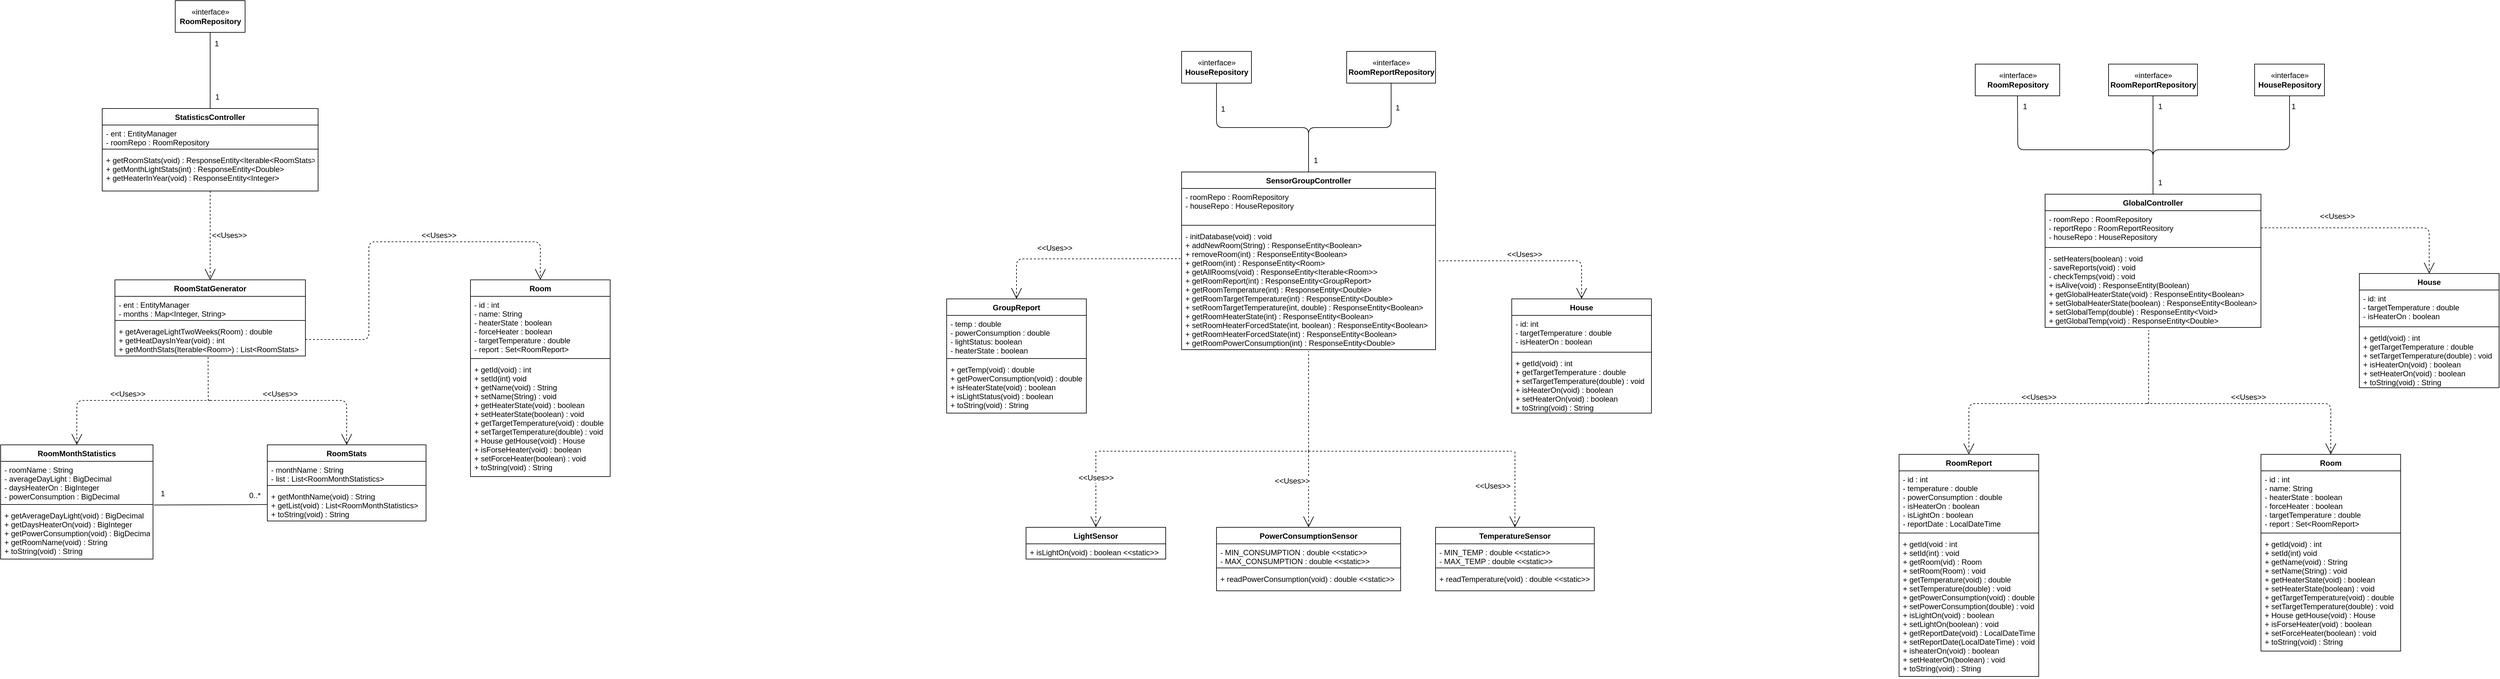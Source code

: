 <mxfile version="13.1.1" type="device"><diagram name="Page-1" id="c4acf3e9-155e-7222-9cf6-157b1a14988f"><mxGraphModel dx="-27" dy="2011" grid="1" gridSize="10" guides="1" tooltips="1" connect="1" arrows="1" fold="1" page="1" pageScale="1" pageWidth="850" pageHeight="1100" background="#ffffff" math="0" shadow="0"><root><mxCell id="0"/><mxCell id="1" parent="0"/><mxCell id="h_nSBoamKjx7VYBPEEnq-42" value="" style="endArrow=open;dashed=1;html=1;fontSize=12;entryX=0.5;entryY=0;entryDx=0;entryDy=0;endFill=0;endSize=15;" edge="1" parent="1" target="cRfadbXUDJQaB3uqFVlX-58"><mxGeometry width="50" height="50" relative="1" as="geometry"><mxPoint x="3870" y="610" as="sourcePoint"/><mxPoint x="3870" y="660" as="targetPoint"/></mxGeometry></mxCell><mxCell id="cRfadbXUDJQaB3uqFVlX-30" value="«interface»&lt;br&gt;&lt;b&gt;HouseRepository&lt;/b&gt;" style="html=1;" parent="1" vertex="1"><mxGeometry x="3670" y="-20" width="110" height="50" as="geometry"/></mxCell><mxCell id="cRfadbXUDJQaB3uqFVlX-31" value="«interface»&lt;br&gt;&lt;b&gt;RoomRepository&lt;/b&gt;" style="html=1;" parent="1" vertex="1"><mxGeometry x="2085" y="-100" width="110" height="50" as="geometry"/></mxCell><mxCell id="cRfadbXUDJQaB3uqFVlX-33" value="«interface»&lt;br&gt;&lt;b&gt;RoomReportRepository&lt;/b&gt;" style="html=1;" parent="1" vertex="1"><mxGeometry x="3930" y="-20" width="140" height="50" as="geometry"/></mxCell><mxCell id="cRfadbXUDJQaB3uqFVlX-14" value="StatisticsController" style="swimlane;fontStyle=1;align=center;verticalAlign=top;childLayout=stackLayout;horizontal=1;startSize=26;horizontalStack=0;resizeParent=1;resizeParentMax=0;resizeLast=0;collapsible=1;marginBottom=0;" parent="1" vertex="1"><mxGeometry x="1970" y="70" width="340" height="130" as="geometry"/></mxCell><mxCell id="cRfadbXUDJQaB3uqFVlX-15" value="- ent : EntityManager&#10;- roomRepo : RoomRepository" style="text;strokeColor=none;fillColor=none;align=left;verticalAlign=top;spacingLeft=4;spacingRight=4;overflow=hidden;rotatable=0;points=[[0,0.5],[1,0.5]];portConstraint=eastwest;" parent="cRfadbXUDJQaB3uqFVlX-14" vertex="1"><mxGeometry y="26" width="340" height="34" as="geometry"/></mxCell><mxCell id="cRfadbXUDJQaB3uqFVlX-16" value="" style="line;strokeWidth=1;fillColor=none;align=left;verticalAlign=middle;spacingTop=-1;spacingLeft=3;spacingRight=3;rotatable=0;labelPosition=right;points=[];portConstraint=eastwest;" parent="cRfadbXUDJQaB3uqFVlX-14" vertex="1"><mxGeometry y="60" width="340" height="8" as="geometry"/></mxCell><mxCell id="cRfadbXUDJQaB3uqFVlX-17" value="+ getRoomStats(void) : ResponseEntity&lt;Iterable&lt;RoomStats&gt;&gt;&#10;+ getMonthLightStats(int) : ResponseEntity&lt;Double&gt;&#10;+ getHeaterInYear(void) : ResponseEntity&lt;Integer&gt;" style="text;strokeColor=none;fillColor=none;align=left;verticalAlign=top;spacingLeft=4;spacingRight=4;overflow=hidden;rotatable=0;points=[[0,0.5],[1,0.5]];portConstraint=eastwest;" parent="cRfadbXUDJQaB3uqFVlX-14" vertex="1"><mxGeometry y="68" width="340" height="62" as="geometry"/></mxCell><mxCell id="h_nSBoamKjx7VYBPEEnq-18" value="" style="endArrow=none;html=1;entryX=0.5;entryY=1;entryDx=0;entryDy=0;exitX=0.5;exitY=0;exitDx=0;exitDy=0;" edge="1" parent="1" source="cRfadbXUDJQaB3uqFVlX-14" target="cRfadbXUDJQaB3uqFVlX-31"><mxGeometry width="50" height="50" relative="1" as="geometry"><mxPoint x="2210" y="300" as="sourcePoint"/><mxPoint x="2260" y="250" as="targetPoint"/></mxGeometry></mxCell><mxCell id="h_nSBoamKjx7VYBPEEnq-27" value="1" style="edgeLabel;html=1;align=center;verticalAlign=middle;resizable=0;points=[];fontSize=12;" vertex="1" connectable="0" parent="h_nSBoamKjx7VYBPEEnq-18"><mxGeometry x="0.722" y="1" relative="1" as="geometry"><mxPoint x="11" y="1.33" as="offset"/></mxGeometry></mxCell><mxCell id="cRfadbXUDJQaB3uqFVlX-78" value="RoomStatGenerator" style="swimlane;fontStyle=1;align=center;verticalAlign=top;childLayout=stackLayout;horizontal=1;startSize=26;horizontalStack=0;resizeParent=1;resizeParentMax=0;resizeLast=0;collapsible=1;marginBottom=0;" parent="1" vertex="1"><mxGeometry x="1990" y="340" width="300" height="120" as="geometry"/></mxCell><mxCell id="cRfadbXUDJQaB3uqFVlX-79" value="- ent : EntityManager&#10;- months : Map&lt;Integer, String&gt;" style="text;strokeColor=none;fillColor=none;align=left;verticalAlign=top;spacingLeft=4;spacingRight=4;overflow=hidden;rotatable=0;points=[[0,0.5],[1,0.5]];portConstraint=eastwest;" parent="cRfadbXUDJQaB3uqFVlX-78" vertex="1"><mxGeometry y="26" width="300" height="34" as="geometry"/></mxCell><mxCell id="cRfadbXUDJQaB3uqFVlX-80" value="" style="line;strokeWidth=1;fillColor=none;align=left;verticalAlign=middle;spacingTop=-1;spacingLeft=3;spacingRight=3;rotatable=0;labelPosition=right;points=[];portConstraint=eastwest;" parent="cRfadbXUDJQaB3uqFVlX-78" vertex="1"><mxGeometry y="60" width="300" height="8" as="geometry"/></mxCell><mxCell id="cRfadbXUDJQaB3uqFVlX-81" value="+ getAverageLightTwoWeeks(Room) : double&#10;+ getHeatDaysInYear(void) : int&#10;+ getMonthStats(Iterable&lt;Room&gt;) : List&lt;RoomStats&gt;" style="text;strokeColor=none;fillColor=none;align=left;verticalAlign=top;spacingLeft=4;spacingRight=4;overflow=hidden;rotatable=0;points=[[0,0.5],[1,0.5]];portConstraint=eastwest;" parent="cRfadbXUDJQaB3uqFVlX-78" vertex="1"><mxGeometry y="68" width="300" height="52" as="geometry"/></mxCell><mxCell id="h_nSBoamKjx7VYBPEEnq-19" value="" style="endArrow=open;dashed=1;html=1;startArrow=none;startFill=0;endFill=0;entryX=0.5;entryY=0;entryDx=0;entryDy=0;startSize=15;endSize=15;" edge="1" parent="1" source="cRfadbXUDJQaB3uqFVlX-17" target="cRfadbXUDJQaB3uqFVlX-78"><mxGeometry width="50" height="50" relative="1" as="geometry"><mxPoint x="1840" y="340" as="sourcePoint"/><mxPoint x="1840" y="500" as="targetPoint"/></mxGeometry></mxCell><mxCell id="cRfadbXUDJQaB3uqFVlX-70" value="RoomMonthStatistics" style="swimlane;fontStyle=1;align=center;verticalAlign=top;childLayout=stackLayout;horizontal=1;startSize=26;horizontalStack=0;resizeParent=1;resizeParentMax=0;resizeLast=0;collapsible=1;marginBottom=0;" parent="1" vertex="1"><mxGeometry x="1810" y="600" width="240" height="180" as="geometry"/></mxCell><mxCell id="cRfadbXUDJQaB3uqFVlX-71" value="- roomName : String&#10;- averageDayLight : BigDecimal&#10;- daysHeaterOn : BigInteger&#10;- powerConsumption : BigDecimal" style="text;strokeColor=none;fillColor=none;align=left;verticalAlign=top;spacingLeft=4;spacingRight=4;overflow=hidden;rotatable=0;points=[[0,0.5],[1,0.5]];portConstraint=eastwest;" parent="cRfadbXUDJQaB3uqFVlX-70" vertex="1"><mxGeometry y="26" width="240" height="64" as="geometry"/></mxCell><mxCell id="cRfadbXUDJQaB3uqFVlX-72" value="" style="line;strokeWidth=1;fillColor=none;align=left;verticalAlign=middle;spacingTop=-1;spacingLeft=3;spacingRight=3;rotatable=0;labelPosition=right;points=[];portConstraint=eastwest;" parent="cRfadbXUDJQaB3uqFVlX-70" vertex="1"><mxGeometry y="90" width="240" height="8" as="geometry"/></mxCell><mxCell id="cRfadbXUDJQaB3uqFVlX-73" value="+ getAverageDayLight(void) : BigDecimal&#10;+ getDaysHeaterOn(void) : BigInteger&#10;+ getPowerConsumption(void) : BigDecimal&#10;+ getRoomName(void) : String&#10;+ toString(void) : String" style="text;strokeColor=none;fillColor=none;align=left;verticalAlign=top;spacingLeft=4;spacingRight=4;overflow=hidden;rotatable=0;points=[[0,0.5],[1,0.5]];portConstraint=eastwest;" parent="cRfadbXUDJQaB3uqFVlX-70" vertex="1"><mxGeometry y="98" width="240" height="82" as="geometry"/></mxCell><mxCell id="h_nSBoamKjx7VYBPEEnq-20" value="" style="endArrow=open;dashed=1;html=1;startArrow=none;startFill=0;endFill=0;entryX=0.5;entryY=0;entryDx=0;entryDy=0;startSize=15;endSize=15;" edge="1" parent="1" target="cRfadbXUDJQaB3uqFVlX-70"><mxGeometry width="50" height="50" relative="1" as="geometry"><mxPoint x="2140" y="530" as="sourcePoint"/><mxPoint x="2139.5" y="590" as="targetPoint"/><Array as="points"><mxPoint x="1930" y="530"/></Array></mxGeometry></mxCell><mxCell id="h_nSBoamKjx7VYBPEEnq-21" value="" style="endArrow=open;dashed=1;html=1;startArrow=none;startFill=0;endFill=0;entryX=0.5;entryY=0;entryDx=0;entryDy=0;startSize=15;endSize=15;" edge="1" parent="1" target="cRfadbXUDJQaB3uqFVlX-74"><mxGeometry width="50" height="50" relative="1" as="geometry"><mxPoint x="2140" y="530" as="sourcePoint"/><mxPoint x="2090" y="636.98" as="targetPoint"/><Array as="points"><mxPoint x="2355" y="530"/></Array></mxGeometry></mxCell><mxCell id="cRfadbXUDJQaB3uqFVlX-74" value="RoomStats" style="swimlane;fontStyle=1;align=center;verticalAlign=top;childLayout=stackLayout;horizontal=1;startSize=26;horizontalStack=0;resizeParent=1;resizeParentMax=0;resizeLast=0;collapsible=1;marginBottom=0;" parent="1" vertex="1"><mxGeometry x="2230" y="600" width="250" height="120" as="geometry"/></mxCell><mxCell id="cRfadbXUDJQaB3uqFVlX-75" value="- monthName : String&#10;- list : List&lt;RoomMonthStatistics&gt;" style="text;strokeColor=none;fillColor=none;align=left;verticalAlign=top;spacingLeft=4;spacingRight=4;overflow=hidden;rotatable=0;points=[[0,0.5],[1,0.5]];portConstraint=eastwest;" parent="cRfadbXUDJQaB3uqFVlX-74" vertex="1"><mxGeometry y="26" width="250" height="34" as="geometry"/></mxCell><mxCell id="cRfadbXUDJQaB3uqFVlX-76" value="" style="line;strokeWidth=1;fillColor=none;align=left;verticalAlign=middle;spacingTop=-1;spacingLeft=3;spacingRight=3;rotatable=0;labelPosition=right;points=[];portConstraint=eastwest;" parent="cRfadbXUDJQaB3uqFVlX-74" vertex="1"><mxGeometry y="60" width="250" height="8" as="geometry"/></mxCell><mxCell id="cRfadbXUDJQaB3uqFVlX-77" value="+ getMonthName(void) : String&#10;+ getList(void) : List&lt;RoomMonthStatistics&gt;&#10;+ toString(void) : String" style="text;strokeColor=none;fillColor=none;align=left;verticalAlign=top;spacingLeft=4;spacingRight=4;overflow=hidden;rotatable=0;points=[[0,0.5],[1,0.5]];portConstraint=eastwest;" parent="cRfadbXUDJQaB3uqFVlX-74" vertex="1"><mxGeometry y="68" width="250" height="52" as="geometry"/></mxCell><mxCell id="h_nSBoamKjx7VYBPEEnq-26" value="" style="endArrow=open;dashed=1;html=1;startArrow=none;startFill=0;endFill=0;entryX=0.5;entryY=0;entryDx=0;entryDy=0;startSize=15;endSize=15;exitX=1;exitY=0.5;exitDx=0;exitDy=0;" edge="1" parent="1" source="cRfadbXUDJQaB3uqFVlX-81" target="h_nSBoamKjx7VYBPEEnq-22"><mxGeometry width="50" height="50" relative="1" as="geometry"><mxPoint x="2335" y="850" as="sourcePoint"/><mxPoint x="2550" y="987" as="targetPoint"/><Array as="points"><mxPoint x="2390" y="434"/><mxPoint x="2390" y="280"/><mxPoint x="2660" y="280"/></Array></mxGeometry></mxCell><mxCell id="h_nSBoamKjx7VYBPEEnq-22" value="Room" style="swimlane;fontStyle=1;align=center;verticalAlign=top;childLayout=stackLayout;horizontal=1;startSize=26;horizontalStack=0;resizeParent=1;resizeParentMax=0;resizeLast=0;collapsible=1;marginBottom=0;" vertex="1" parent="1"><mxGeometry x="2550" y="340" width="220" height="310" as="geometry"/></mxCell><mxCell id="h_nSBoamKjx7VYBPEEnq-23" value="- id : int&#10;- name: String&#10;- heaterState : boolean&#10;- forceHeater : boolean&#10;- targetTemperature : double&#10;- report : Set&lt;RoomReport&gt;" style="text;strokeColor=none;fillColor=none;align=left;verticalAlign=top;spacingLeft=4;spacingRight=4;overflow=hidden;rotatable=0;points=[[0,0.5],[1,0.5]];portConstraint=eastwest;" vertex="1" parent="h_nSBoamKjx7VYBPEEnq-22"><mxGeometry y="26" width="220" height="94" as="geometry"/></mxCell><mxCell id="h_nSBoamKjx7VYBPEEnq-24" value="" style="line;strokeWidth=1;fillColor=none;align=left;verticalAlign=middle;spacingTop=-1;spacingLeft=3;spacingRight=3;rotatable=0;labelPosition=right;points=[];portConstraint=eastwest;" vertex="1" parent="h_nSBoamKjx7VYBPEEnq-22"><mxGeometry y="120" width="220" height="8" as="geometry"/></mxCell><mxCell id="h_nSBoamKjx7VYBPEEnq-25" value="+ getId(void) : int&#10;+ setId(int) void&#10;+ getName(void) : String&#10;+ setName(String) : void&#10;+ getHeaterState(void) : boolean&#10;+ setHeaterState(boolean) : void&#10;+ getTargetTemperature(void) : double&#10;+ setTargetTemperature(double) : void&#10;+ House getHouse(void) : House&#10;+ isForseHeater(void) : boolean&#10;+ setForceHeater(boolean) : void&#10;+ toString(void) : String" style="text;strokeColor=none;fillColor=none;align=left;verticalAlign=top;spacingLeft=4;spacingRight=4;overflow=hidden;rotatable=0;points=[[0,0.5],[1,0.5]];portConstraint=eastwest;" vertex="1" parent="h_nSBoamKjx7VYBPEEnq-22"><mxGeometry y="128" width="220" height="182" as="geometry"/></mxCell><mxCell id="h_nSBoamKjx7VYBPEEnq-28" value="1" style="edgeLabel;html=1;align=center;verticalAlign=middle;resizable=0;points=[];fontSize=12;" vertex="1" connectable="0" parent="1"><mxGeometry x="2140" y="49.997" as="geometry"><mxPoint x="11" y="1.33" as="offset"/></mxGeometry></mxCell><mxCell id="h_nSBoamKjx7VYBPEEnq-29" value="" style="endArrow=none;html=1;entryX=0.5;entryY=1;entryDx=0;entryDy=0;exitX=0.5;exitY=0;exitDx=0;exitDy=0;" edge="1" parent="1" source="cRfadbXUDJQaB3uqFVlX-10" target="cRfadbXUDJQaB3uqFVlX-30"><mxGeometry width="50" height="50" relative="1" as="geometry"><mxPoint x="3860" y="140" as="sourcePoint"/><mxPoint x="3860" y="20" as="targetPoint"/><Array as="points"><mxPoint x="3870" y="100"/><mxPoint x="3725" y="100"/></Array></mxGeometry></mxCell><mxCell id="h_nSBoamKjx7VYBPEEnq-30" value="1" style="edgeLabel;html=1;align=center;verticalAlign=middle;resizable=0;points=[];fontSize=12;" vertex="1" connectable="0" parent="h_nSBoamKjx7VYBPEEnq-29"><mxGeometry x="0.722" y="1" relative="1" as="geometry"><mxPoint x="11" y="1.33" as="offset"/></mxGeometry></mxCell><mxCell id="h_nSBoamKjx7VYBPEEnq-31" value="" style="endArrow=none;html=1;entryX=0.5;entryY=1;entryDx=0;entryDy=0;exitX=0.5;exitY=0;exitDx=0;exitDy=0;" edge="1" parent="1" source="cRfadbXUDJQaB3uqFVlX-10" target="cRfadbXUDJQaB3uqFVlX-33"><mxGeometry width="50" height="50" relative="1" as="geometry"><mxPoint x="4325" y="240" as="sourcePoint"/><mxPoint x="4180" y="100" as="targetPoint"/><Array as="points"><mxPoint x="3870" y="100"/><mxPoint x="4000" y="100"/></Array></mxGeometry></mxCell><mxCell id="h_nSBoamKjx7VYBPEEnq-32" value="1" style="edgeLabel;html=1;align=center;verticalAlign=middle;resizable=0;points=[];fontSize=12;" vertex="1" connectable="0" parent="h_nSBoamKjx7VYBPEEnq-31"><mxGeometry x="0.722" y="1" relative="1" as="geometry"><mxPoint x="11" y="1.33" as="offset"/></mxGeometry></mxCell><mxCell id="h_nSBoamKjx7VYBPEEnq-33" value="1" style="edgeLabel;html=1;align=center;verticalAlign=middle;resizable=0;points=[];fontSize=12;" vertex="1" connectable="0" parent="1"><mxGeometry x="3870" y="150.0" as="geometry"><mxPoint x="11" y="1.33" as="offset"/></mxGeometry></mxCell><mxCell id="h_nSBoamKjx7VYBPEEnq-34" value="" style="endArrow=none;html=1;fontSize=12;entryX=1.007;entryY=1.076;entryDx=0;entryDy=0;exitX=0;exitY=0.5;exitDx=0;exitDy=0;entryPerimeter=0;" edge="1" parent="1" source="cRfadbXUDJQaB3uqFVlX-77" target="cRfadbXUDJQaB3uqFVlX-71"><mxGeometry width="50" height="50" relative="1" as="geometry"><mxPoint x="2270" y="980" as="sourcePoint"/><mxPoint x="2320" y="930" as="targetPoint"/></mxGeometry></mxCell><mxCell id="h_nSBoamKjx7VYBPEEnq-35" value="0..*" style="edgeLabel;html=1;align=center;verticalAlign=middle;resizable=0;points=[];fontSize=12;" vertex="1" connectable="0" parent="h_nSBoamKjx7VYBPEEnq-34"><mxGeometry x="-0.159" y="-1" relative="1" as="geometry"><mxPoint x="55" y="-13.36" as="offset"/></mxGeometry></mxCell><mxCell id="h_nSBoamKjx7VYBPEEnq-38" value="" style="endArrow=open;dashed=1;html=1;fontSize=12;entryX=0.5;entryY=0;entryDx=0;entryDy=0;endFill=0;endSize=15;" edge="1" parent="1" target="cRfadbXUDJQaB3uqFVlX-18"><mxGeometry width="50" height="50" relative="1" as="geometry"><mxPoint x="4075" y="310" as="sourcePoint"/><mxPoint x="4260" y="320" as="targetPoint"/><Array as="points"><mxPoint x="4300" y="310"/></Array></mxGeometry></mxCell><mxCell id="h_nSBoamKjx7VYBPEEnq-43" value="" style="endArrow=open;dashed=1;html=1;fontSize=12;entryX=0.5;entryY=0;entryDx=0;entryDy=0;startArrow=none;startFill=0;endFill=0;endSize=15;" edge="1" parent="1" target="cRfadbXUDJQaB3uqFVlX-46"><mxGeometry width="50" height="50" relative="1" as="geometry"><mxPoint x="3535" y="610" as="sourcePoint"/><mxPoint x="3500" y="648.75" as="targetPoint"/></mxGeometry></mxCell><mxCell id="h_nSBoamKjx7VYBPEEnq-62" value="&amp;lt;&amp;lt;Uses&amp;gt;&amp;gt;" style="edgeLabel;html=1;align=center;verticalAlign=middle;resizable=0;points=[];fontSize=12;" vertex="1" connectable="0" parent="h_nSBoamKjx7VYBPEEnq-43"><mxGeometry x="-0.3" relative="1" as="geometry"><mxPoint as="offset"/></mxGeometry></mxCell><mxCell id="h_nSBoamKjx7VYBPEEnq-44" value="" style="endArrow=none;dashed=1;html=1;fontSize=12;exitX=0.5;exitY=0;exitDx=0;exitDy=0;endFill=0;startArrow=open;startFill=0;jumpSize=15;startSize=15;" edge="1" parent="1" source="cRfadbXUDJQaB3uqFVlX-54"><mxGeometry width="50" height="50" relative="1" as="geometry"><mxPoint x="3890.4" y="472.496" as="sourcePoint"/><mxPoint x="4195" y="610" as="targetPoint"/></mxGeometry></mxCell><mxCell id="h_nSBoamKjx7VYBPEEnq-45" value="" style="endArrow=none;dashed=1;html=1;fontSize=12;" edge="1" parent="1"><mxGeometry width="50" height="50" relative="1" as="geometry"><mxPoint x="3540" y="610" as="sourcePoint"/><mxPoint x="4190" y="610" as="targetPoint"/></mxGeometry></mxCell><mxCell id="h_nSBoamKjx7VYBPEEnq-46" value="" style="endArrow=none;dashed=1;html=1;fontSize=12;entryX=0.5;entryY=1.013;entryDx=0;entryDy=0;fontStyle=1;entryPerimeter=0;" edge="1" parent="1" target="cRfadbXUDJQaB3uqFVlX-13"><mxGeometry width="50" height="50" relative="1" as="geometry"><mxPoint x="3870" y="610" as="sourcePoint"/><mxPoint x="3910" y="770" as="targetPoint"/></mxGeometry></mxCell><mxCell id="h_nSBoamKjx7VYBPEEnq-47" value="«interface»&lt;br&gt;&lt;b&gt;RoomRepository&lt;/b&gt;" style="html=1;" vertex="1" parent="1"><mxGeometry x="4920" width="133" height="50" as="geometry"/></mxCell><mxCell id="h_nSBoamKjx7VYBPEEnq-48" value="«interface»&lt;br&gt;&lt;b&gt;RoomReportRepository&lt;/b&gt;" style="html=1;" vertex="1" parent="1"><mxGeometry x="5130" width="140" height="50" as="geometry"/></mxCell><mxCell id="h_nSBoamKjx7VYBPEEnq-49" value="«interface»&lt;br&gt;&lt;b&gt;HouseRepository&lt;/b&gt;" style="html=1;" vertex="1" parent="1"><mxGeometry x="5360" width="110" height="50" as="geometry"/></mxCell><mxCell id="h_nSBoamKjx7VYBPEEnq-51" value="" style="endArrow=none;html=1;strokeWidth=1;fontSize=12;entryX=0.5;entryY=1;entryDx=0;entryDy=0;exitX=0.5;exitY=0;exitDx=0;exitDy=0;" edge="1" parent="1" source="cRfadbXUDJQaB3uqFVlX-6" target="h_nSBoamKjx7VYBPEEnq-48"><mxGeometry width="50" height="50" relative="1" as="geometry"><mxPoint x="5200" y="175" as="sourcePoint"/><mxPoint x="5250" y="125" as="targetPoint"/></mxGeometry></mxCell><mxCell id="h_nSBoamKjx7VYBPEEnq-52" value="" style="endArrow=none;html=1;strokeWidth=1;fontSize=12;entryX=0.5;entryY=1;entryDx=0;entryDy=0;exitX=0.5;exitY=0;exitDx=0;exitDy=0;" edge="1" parent="1" source="cRfadbXUDJQaB3uqFVlX-6" target="h_nSBoamKjx7VYBPEEnq-49"><mxGeometry width="50" height="50" relative="1" as="geometry"><mxPoint x="5290" y="145" as="sourcePoint"/><mxPoint x="5210" y="60" as="targetPoint"/><Array as="points"><mxPoint x="5200" y="135"/><mxPoint x="5415" y="135"/></Array></mxGeometry></mxCell><mxCell id="h_nSBoamKjx7VYBPEEnq-53" value="" style="endArrow=none;html=1;strokeWidth=1;fontSize=12;entryX=0.5;entryY=1;entryDx=0;entryDy=0;exitX=0.5;exitY=0;exitDx=0;exitDy=0;" edge="1" parent="1" source="cRfadbXUDJQaB3uqFVlX-6" target="h_nSBoamKjx7VYBPEEnq-47"><mxGeometry width="50" height="50" relative="1" as="geometry"><mxPoint x="4870" y="350" as="sourcePoint"/><mxPoint x="4870" y="195" as="targetPoint"/><Array as="points"><mxPoint x="5200" y="135"/><mxPoint x="4987" y="135"/></Array></mxGeometry></mxCell><mxCell id="h_nSBoamKjx7VYBPEEnq-54" value="1" style="edgeLabel;html=1;align=center;verticalAlign=middle;resizable=0;points=[];fontSize=12;" vertex="1" connectable="0" parent="1"><mxGeometry x="4986.5" y="65.0" as="geometry"><mxPoint x="11" y="1.33" as="offset"/></mxGeometry></mxCell><mxCell id="h_nSBoamKjx7VYBPEEnq-55" value="1" style="edgeLabel;html=1;align=center;verticalAlign=middle;resizable=0;points=[];fontSize=12;" vertex="1" connectable="0" parent="1"><mxGeometry x="5200" y="65.0" as="geometry"><mxPoint x="11" y="1.33" as="offset"/></mxGeometry></mxCell><mxCell id="h_nSBoamKjx7VYBPEEnq-56" value="1" style="edgeLabel;html=1;align=center;verticalAlign=middle;resizable=0;points=[];fontSize=12;" vertex="1" connectable="0" parent="1"><mxGeometry x="5200" y="185.0" as="geometry"><mxPoint x="11" y="1.33" as="offset"/></mxGeometry></mxCell><mxCell id="h_nSBoamKjx7VYBPEEnq-57" value="1" style="edgeLabel;html=1;align=center;verticalAlign=middle;resizable=0;points=[];fontSize=12;" vertex="1" connectable="0" parent="1"><mxGeometry x="5410" y="65.0" as="geometry"><mxPoint x="11" y="1.33" as="offset"/></mxGeometry></mxCell><mxCell id="h_nSBoamKjx7VYBPEEnq-58" value="" style="endArrow=open;dashed=1;html=1;fontSize=12;entryX=0.5;entryY=0;entryDx=0;entryDy=0;endFill=0;endSize=15;exitX=-0.004;exitY=0.253;exitDx=0;exitDy=0;exitPerimeter=0;" edge="1" parent="1" source="cRfadbXUDJQaB3uqFVlX-13" target="cRfadbXUDJQaB3uqFVlX-62"><mxGeometry width="50" height="50" relative="1" as="geometry"><mxPoint x="3250" y="200" as="sourcePoint"/><mxPoint x="3475" y="260" as="targetPoint"/><Array as="points"><mxPoint x="3410" y="307"/></Array></mxGeometry></mxCell><mxCell id="h_nSBoamKjx7VYBPEEnq-59" value="" style="endArrow=open;dashed=1;html=1;fontSize=12;entryX=0.5;entryY=0;entryDx=0;entryDy=0;endFill=0;endSize=15;" edge="1" parent="1" target="cRfadbXUDJQaB3uqFVlX-26"><mxGeometry width="50" height="50" relative="1" as="geometry"><mxPoint x="5190" y="535" as="sourcePoint"/><mxPoint x="4885" y="545" as="targetPoint"/><Array as="points"><mxPoint x="4910" y="535"/></Array></mxGeometry></mxCell><mxCell id="h_nSBoamKjx7VYBPEEnq-60" value="" style="endArrow=open;dashed=1;html=1;fontSize=12;entryX=0.5;entryY=0;entryDx=0;entryDy=0;endFill=0;endSize=15;" edge="1" parent="1" target="cRfadbXUDJQaB3uqFVlX-22"><mxGeometry width="50" height="50" relative="1" as="geometry"><mxPoint x="5190" y="535" as="sourcePoint"/><mxPoint x="5458" y="524.56" as="targetPoint"/><Array as="points"><mxPoint x="5480" y="535"/></Array></mxGeometry></mxCell><mxCell id="h_nSBoamKjx7VYBPEEnq-61" value="" style="endArrow=none;dashed=1;html=1;strokeWidth=1;fontSize=12;entryX=0.48;entryY=1.034;entryDx=0;entryDy=0;entryPerimeter=0;" edge="1" parent="1" target="cRfadbXUDJQaB3uqFVlX-9"><mxGeometry width="50" height="50" relative="1" as="geometry"><mxPoint x="5193" y="535" as="sourcePoint"/><mxPoint x="5410" y="545" as="targetPoint"/></mxGeometry></mxCell><mxCell id="h_nSBoamKjx7VYBPEEnq-63" value="&amp;lt;&amp;lt;Uses&amp;gt;&amp;gt;" style="edgeLabel;html=1;align=center;verticalAlign=middle;resizable=0;points=[];fontSize=12;" vertex="1" connectable="0" parent="1"><mxGeometry x="3851" y="660" as="geometry"><mxPoint x="-7" y="-3" as="offset"/></mxGeometry></mxCell><mxCell id="h_nSBoamKjx7VYBPEEnq-64" value="&amp;lt;&amp;lt;Uses&amp;gt;&amp;gt;" style="edgeLabel;html=1;align=center;verticalAlign=middle;resizable=0;points=[];fontSize=12;" vertex="1" connectable="0" parent="1"><mxGeometry x="4160" y="665" as="geometry"><mxPoint as="offset"/></mxGeometry></mxCell><mxCell id="h_nSBoamKjx7VYBPEEnq-65" value="&amp;lt;&amp;lt;Uses&amp;gt;&amp;gt;" style="edgeLabel;html=1;align=center;verticalAlign=middle;resizable=0;points=[];fontSize=12;" vertex="1" connectable="0" parent="1"><mxGeometry x="4210" y="300" as="geometry"><mxPoint as="offset"/></mxGeometry></mxCell><mxCell id="h_nSBoamKjx7VYBPEEnq-67" value="1" style="edgeLabel;html=1;align=center;verticalAlign=middle;resizable=0;points=[];fontSize=12;" vertex="1" connectable="0" parent="1"><mxGeometry x="2009.996" y="690.003" as="geometry"><mxPoint x="55" y="-13.36" as="offset"/></mxGeometry></mxCell><mxCell id="h_nSBoamKjx7VYBPEEnq-68" value="&amp;lt;&amp;lt;Uses&amp;gt;&amp;gt;" style="edgeLabel;html=1;align=center;verticalAlign=middle;resizable=0;points=[];fontSize=12;" vertex="1" connectable="0" parent="1"><mxGeometry x="3470" y="290" as="geometry"><mxPoint as="offset"/></mxGeometry></mxCell><mxCell id="h_nSBoamKjx7VYBPEEnq-69" value="&amp;lt;&amp;lt;Uses&amp;gt;&amp;gt;" style="edgeLabel;html=1;align=center;verticalAlign=middle;resizable=0;points=[];fontSize=12;" vertex="1" connectable="0" parent="1"><mxGeometry x="5020" y="525" as="geometry"><mxPoint as="offset"/></mxGeometry></mxCell><mxCell id="h_nSBoamKjx7VYBPEEnq-70" value="&amp;lt;&amp;lt;Uses&amp;gt;&amp;gt;" style="edgeLabel;html=1;align=center;verticalAlign=middle;resizable=0;points=[];fontSize=12;" vertex="1" connectable="0" parent="1"><mxGeometry x="5350" y="525" as="geometry"><mxPoint as="offset"/></mxGeometry></mxCell><mxCell id="h_nSBoamKjx7VYBPEEnq-73" value="&amp;lt;&amp;lt;Uses&amp;gt;&amp;gt;" style="edgeLabel;html=1;align=center;verticalAlign=middle;resizable=0;points=[];fontSize=12;" vertex="1" connectable="0" parent="1"><mxGeometry x="2500" y="270" as="geometry"><mxPoint as="offset"/></mxGeometry></mxCell><mxCell id="h_nSBoamKjx7VYBPEEnq-74" value="&amp;lt;&amp;lt;Uses&amp;gt;&amp;gt;" style="edgeLabel;html=1;align=center;verticalAlign=middle;resizable=0;points=[];fontSize=12;" vertex="1" connectable="0" parent="1"><mxGeometry x="2010" y="520" as="geometry"><mxPoint as="offset"/></mxGeometry></mxCell><mxCell id="h_nSBoamKjx7VYBPEEnq-75" value="&amp;lt;&amp;lt;Uses&amp;gt;&amp;gt;" style="edgeLabel;html=1;align=center;verticalAlign=middle;resizable=0;points=[];fontSize=12;" vertex="1" connectable="0" parent="1"><mxGeometry x="2250" y="520" as="geometry"><mxPoint as="offset"/></mxGeometry></mxCell><mxCell id="h_nSBoamKjx7VYBPEEnq-76" value="&amp;lt;&amp;lt;Uses&amp;gt;&amp;gt;" style="edgeLabel;html=1;align=center;verticalAlign=middle;resizable=0;points=[];fontSize=12;" vertex="1" connectable="0" parent="1"><mxGeometry x="2170" y="270" as="geometry"><mxPoint as="offset"/></mxGeometry></mxCell><mxCell id="cRfadbXUDJQaB3uqFVlX-10" value="SensorGroupController" style="swimlane;fontStyle=1;align=center;verticalAlign=top;childLayout=stackLayout;horizontal=1;startSize=26;horizontalStack=0;resizeParent=1;resizeParentMax=0;resizeLast=0;collapsible=1;marginBottom=0;" parent="1" vertex="1"><mxGeometry x="3670" y="170" width="400" height="280" as="geometry"/></mxCell><mxCell id="cRfadbXUDJQaB3uqFVlX-11" value="- roomRepo : RoomRepository&#10;- houseRepo : HouseRepository" style="text;strokeColor=none;fillColor=none;align=left;verticalAlign=top;spacingLeft=4;spacingRight=4;overflow=hidden;rotatable=0;points=[[0,0.5],[1,0.5]];portConstraint=eastwest;" parent="cRfadbXUDJQaB3uqFVlX-10" vertex="1"><mxGeometry y="26" width="400" height="54" as="geometry"/></mxCell><mxCell id="cRfadbXUDJQaB3uqFVlX-12" value="" style="line;strokeWidth=1;fillColor=none;align=left;verticalAlign=middle;spacingTop=-1;spacingLeft=3;spacingRight=3;rotatable=0;labelPosition=right;points=[];portConstraint=eastwest;" parent="cRfadbXUDJQaB3uqFVlX-10" vertex="1"><mxGeometry y="80" width="400" height="8" as="geometry"/></mxCell><mxCell id="cRfadbXUDJQaB3uqFVlX-13" value="- initDatabase(void) : void&#10;+ addNewRoom(String) : ResponseEntity&lt;Boolean&gt;&#10;+ removeRoom(int) : ResponseEntity&lt;Boolean&gt;&#10;+ getRoom(int) : ResponseEntity&lt;Room&gt;&#10;+ getAllRooms(void) : ResponseEntity&lt;Iterable&lt;Room&gt;&gt;&#10;+ getRoomReport(int) : ResponseEntity&lt;GroupReport&gt;&#10;+ getRoomTemperature(int) : ResponseEntity&lt;Double&gt;&#10;+ getRoomTargetTemperature(int) : ResponseEntity&lt;Double&gt;&#10;+ setRoomTargetTemperature(int, double) : ResponseEntity&lt;Boolean&gt;&#10;+ getRoomHeaterState(int) : ResponseEntity&lt;Boolean&gt;&#10;+ setRoomHeaterForcedState(int, boolean) : ResponseEntity&lt;Boolean&gt;&#10;+ getRoomHeaterForcedState(int) : ResponseEntity&lt;Boolean&gt;&#10;+ getRoomPowerConsumption(int) : ResponseEntity&lt;Double&gt;" style="text;strokeColor=none;fillColor=none;align=left;verticalAlign=top;spacingLeft=4;spacingRight=4;overflow=hidden;rotatable=0;points=[[0,0.5],[1,0.5]];portConstraint=eastwest;" parent="cRfadbXUDJQaB3uqFVlX-10" vertex="1"><mxGeometry y="88" width="400" height="192" as="geometry"/></mxCell><mxCell id="cRfadbXUDJQaB3uqFVlX-18" value="House" style="swimlane;fontStyle=1;align=center;verticalAlign=top;childLayout=stackLayout;horizontal=1;startSize=26;horizontalStack=0;resizeParent=1;resizeParentMax=0;resizeLast=0;collapsible=1;marginBottom=0;" parent="1" vertex="1"><mxGeometry x="4190" y="370" width="220" height="180" as="geometry"/></mxCell><mxCell id="cRfadbXUDJQaB3uqFVlX-19" value="- id: int&#10;- targetTemperature : double&#10;- isHeaterOn : boolean" style="text;strokeColor=none;fillColor=none;align=left;verticalAlign=top;spacingLeft=4;spacingRight=4;overflow=hidden;rotatable=0;points=[[0,0.5],[1,0.5]];portConstraint=eastwest;" parent="cRfadbXUDJQaB3uqFVlX-18" vertex="1"><mxGeometry y="26" width="220" height="54" as="geometry"/></mxCell><mxCell id="cRfadbXUDJQaB3uqFVlX-20" value="" style="line;strokeWidth=1;fillColor=none;align=left;verticalAlign=middle;spacingTop=-1;spacingLeft=3;spacingRight=3;rotatable=0;labelPosition=right;points=[];portConstraint=eastwest;" parent="cRfadbXUDJQaB3uqFVlX-18" vertex="1"><mxGeometry y="80" width="220" height="8" as="geometry"/></mxCell><mxCell id="cRfadbXUDJQaB3uqFVlX-21" value="+ getId(void) : int&#10;+ getTargetTemperature : double&#10;+ setTargetTemperature(double) : void&#10;+ isHeaterOn(void) : boolean&#10;+ setHeaterOn(void) : boolean&#10;+ toString(void) : String" style="text;strokeColor=none;fillColor=none;align=left;verticalAlign=top;spacingLeft=4;spacingRight=4;overflow=hidden;rotatable=0;points=[[0,0.5],[1,0.5]];portConstraint=eastwest;" parent="cRfadbXUDJQaB3uqFVlX-18" vertex="1"><mxGeometry y="88" width="220" height="92" as="geometry"/></mxCell><mxCell id="cRfadbXUDJQaB3uqFVlX-46" value="LightSensor" style="swimlane;fontStyle=1;childLayout=stackLayout;horizontal=1;startSize=26;fillColor=none;horizontalStack=0;resizeParent=1;resizeParentMax=0;resizeLast=0;collapsible=1;marginBottom=0;" parent="1" vertex="1"><mxGeometry x="3425" y="730" width="220" height="50" as="geometry"/></mxCell><mxCell id="cRfadbXUDJQaB3uqFVlX-48" value="+ isLightOn(void) : boolean &lt;&lt;static&gt;&gt;" style="text;strokeColor=none;fillColor=none;align=left;verticalAlign=top;spacingLeft=4;spacingRight=4;overflow=hidden;rotatable=0;points=[[0,0.5],[1,0.5]];portConstraint=eastwest;" parent="cRfadbXUDJQaB3uqFVlX-46" vertex="1"><mxGeometry y="26" width="220" height="24" as="geometry"/></mxCell><mxCell id="cRfadbXUDJQaB3uqFVlX-58" value="PowerConsumptionSensor" style="swimlane;fontStyle=1;align=center;verticalAlign=top;childLayout=stackLayout;horizontal=1;startSize=26;horizontalStack=0;resizeParent=1;resizeParentMax=0;resizeLast=0;collapsible=1;marginBottom=0;" parent="1" vertex="1"><mxGeometry x="3725" y="730" width="290" height="100" as="geometry"/></mxCell><mxCell id="cRfadbXUDJQaB3uqFVlX-59" value="- MIN_CONSUMPTION : double &lt;&lt;static&gt;&gt;&#10;- MAX_CONSUMPTION : double &lt;&lt;static&gt;&gt;" style="text;strokeColor=none;fillColor=none;align=left;verticalAlign=top;spacingLeft=4;spacingRight=4;overflow=hidden;rotatable=0;points=[[0,0.5],[1,0.5]];portConstraint=eastwest;" parent="cRfadbXUDJQaB3uqFVlX-58" vertex="1"><mxGeometry y="26" width="290" height="34" as="geometry"/></mxCell><mxCell id="cRfadbXUDJQaB3uqFVlX-60" value="" style="line;strokeWidth=1;fillColor=none;align=left;verticalAlign=middle;spacingTop=-1;spacingLeft=3;spacingRight=3;rotatable=0;labelPosition=right;points=[];portConstraint=eastwest;" parent="cRfadbXUDJQaB3uqFVlX-58" vertex="1"><mxGeometry y="60" width="290" height="8" as="geometry"/></mxCell><mxCell id="cRfadbXUDJQaB3uqFVlX-61" value="+ readPowerConsumption(void) : double &lt;&lt;static&gt;&gt;" style="text;strokeColor=none;fillColor=none;align=left;verticalAlign=top;spacingLeft=4;spacingRight=4;overflow=hidden;rotatable=0;points=[[0,0.5],[1,0.5]];portConstraint=eastwest;" parent="cRfadbXUDJQaB3uqFVlX-58" vertex="1"><mxGeometry y="68" width="290" height="32" as="geometry"/></mxCell><mxCell id="cRfadbXUDJQaB3uqFVlX-54" value="TemperatureSensor" style="swimlane;fontStyle=1;align=center;verticalAlign=top;childLayout=stackLayout;horizontal=1;startSize=26;horizontalStack=0;resizeParent=1;resizeParentMax=0;resizeLast=0;collapsible=1;marginBottom=0;" parent="1" vertex="1"><mxGeometry x="4070" y="730" width="250" height="100" as="geometry"/></mxCell><mxCell id="cRfadbXUDJQaB3uqFVlX-55" value="- MIN_TEMP : double &lt;&lt;static&gt;&gt;&#10;- MAX_TEMP : double &lt;&lt;static&gt;&gt;" style="text;strokeColor=none;fillColor=none;align=left;verticalAlign=top;spacingLeft=4;spacingRight=4;overflow=hidden;rotatable=0;points=[[0,0.5],[1,0.5]];portConstraint=eastwest;" parent="cRfadbXUDJQaB3uqFVlX-54" vertex="1"><mxGeometry y="26" width="250" height="34" as="geometry"/></mxCell><mxCell id="cRfadbXUDJQaB3uqFVlX-56" value="" style="line;strokeWidth=1;fillColor=none;align=left;verticalAlign=middle;spacingTop=-1;spacingLeft=3;spacingRight=3;rotatable=0;labelPosition=right;points=[];portConstraint=eastwest;" parent="cRfadbXUDJQaB3uqFVlX-54" vertex="1"><mxGeometry y="60" width="250" height="8" as="geometry"/></mxCell><mxCell id="cRfadbXUDJQaB3uqFVlX-57" value="+ readTemperature(void) : double &lt;&lt;static&gt;&gt;" style="text;strokeColor=none;fillColor=none;align=left;verticalAlign=top;spacingLeft=4;spacingRight=4;overflow=hidden;rotatable=0;points=[[0,0.5],[1,0.5]];portConstraint=eastwest;" parent="cRfadbXUDJQaB3uqFVlX-54" vertex="1"><mxGeometry y="68" width="250" height="32" as="geometry"/></mxCell><mxCell id="cRfadbXUDJQaB3uqFVlX-62" value="GroupReport" style="swimlane;fontStyle=1;align=center;verticalAlign=top;childLayout=stackLayout;horizontal=1;startSize=26;horizontalStack=0;resizeParent=1;resizeParentMax=0;resizeLast=0;collapsible=1;marginBottom=0;" parent="1" vertex="1"><mxGeometry x="3300" y="370" width="220" height="180" as="geometry"/></mxCell><mxCell id="cRfadbXUDJQaB3uqFVlX-63" value="- temp : double&#10;- powerConsumption : double&#10;- lightStatus: boolean&#10;- heaterState : boolean" style="text;strokeColor=none;fillColor=none;align=left;verticalAlign=top;spacingLeft=4;spacingRight=4;overflow=hidden;rotatable=0;points=[[0,0.5],[1,0.5]];portConstraint=eastwest;" parent="cRfadbXUDJQaB3uqFVlX-62" vertex="1"><mxGeometry y="26" width="220" height="64" as="geometry"/></mxCell><mxCell id="cRfadbXUDJQaB3uqFVlX-64" value="" style="line;strokeWidth=1;fillColor=none;align=left;verticalAlign=middle;spacingTop=-1;spacingLeft=3;spacingRight=3;rotatable=0;labelPosition=right;points=[];portConstraint=eastwest;" parent="cRfadbXUDJQaB3uqFVlX-62" vertex="1"><mxGeometry y="90" width="220" height="8" as="geometry"/></mxCell><mxCell id="cRfadbXUDJQaB3uqFVlX-65" value="+ getTemp(void) : double&#10;+ getPowerConsumption(void) : double&#10;+ isHeaterState(void) : boolean&#10;+ isLightStatus(void) : boolean&#10;+ toString(void) : String" style="text;strokeColor=none;fillColor=none;align=left;verticalAlign=top;spacingLeft=4;spacingRight=4;overflow=hidden;rotatable=0;points=[[0,0.5],[1,0.5]];portConstraint=eastwest;" parent="cRfadbXUDJQaB3uqFVlX-62" vertex="1"><mxGeometry y="98" width="220" height="82" as="geometry"/></mxCell><mxCell id="cRfadbXUDJQaB3uqFVlX-6" value="GlobalController" style="swimlane;fontStyle=1;align=center;verticalAlign=top;childLayout=stackLayout;horizontal=1;startSize=26;horizontalStack=0;resizeParent=1;resizeParentMax=0;resizeLast=0;collapsible=1;marginBottom=0;" parent="1" vertex="1"><mxGeometry x="5030" y="205" width="340" height="210" as="geometry"/></mxCell><mxCell id="cRfadbXUDJQaB3uqFVlX-7" value="- roomRepo : RoomRepository&#10;- reportRepo : RoomReportReository&#10;- houseRepo : HouseRepository" style="text;strokeColor=none;fillColor=none;align=left;verticalAlign=top;spacingLeft=4;spacingRight=4;overflow=hidden;rotatable=0;points=[[0,0.5],[1,0.5]];portConstraint=eastwest;" parent="cRfadbXUDJQaB3uqFVlX-6" vertex="1"><mxGeometry y="26" width="340" height="54" as="geometry"/></mxCell><mxCell id="cRfadbXUDJQaB3uqFVlX-8" value="" style="line;strokeWidth=1;fillColor=none;align=left;verticalAlign=middle;spacingTop=-1;spacingLeft=3;spacingRight=3;rotatable=0;labelPosition=right;points=[];portConstraint=eastwest;" parent="cRfadbXUDJQaB3uqFVlX-6" vertex="1"><mxGeometry y="80" width="340" height="8" as="geometry"/></mxCell><mxCell id="cRfadbXUDJQaB3uqFVlX-9" value="- setHeaters(boolean) : void&#10;- saveReports(void) : void&#10;- checkTemps(void) : void&#10;+ isAlive(void) : ResponseEntity(Boolean)&#10;+ getGlobalHeaterState(void) : ResponseEntity&lt;Boolean&gt; &#10;+ setGlobalHeaterState(boolean) : ResponseEntity&lt;Boolean&gt;&#10;+ setGlobalTemp(double) : ResponseEntity&lt;Void&gt;&#10;+ getGlobalTemp(void) : ResponseEntity&lt;Double&gt;&#10;" style="text;strokeColor=none;fillColor=none;align=left;verticalAlign=top;spacingLeft=4;spacingRight=4;overflow=hidden;rotatable=0;points=[[0,0.5],[1,0.5]];portConstraint=eastwest;" parent="cRfadbXUDJQaB3uqFVlX-6" vertex="1"><mxGeometry y="88" width="340" height="122" as="geometry"/></mxCell><mxCell id="cRfadbXUDJQaB3uqFVlX-22" value="Room" style="swimlane;fontStyle=1;align=center;verticalAlign=top;childLayout=stackLayout;horizontal=1;startSize=26;horizontalStack=0;resizeParent=1;resizeParentMax=0;resizeLast=0;collapsible=1;marginBottom=0;" parent="1" vertex="1"><mxGeometry x="5370" y="615" width="220" height="310" as="geometry"/></mxCell><mxCell id="cRfadbXUDJQaB3uqFVlX-23" value="- id : int&#10;- name: String&#10;- heaterState : boolean&#10;- forceHeater : boolean&#10;- targetTemperature : double&#10;- report : Set&lt;RoomReport&gt;" style="text;strokeColor=none;fillColor=none;align=left;verticalAlign=top;spacingLeft=4;spacingRight=4;overflow=hidden;rotatable=0;points=[[0,0.5],[1,0.5]];portConstraint=eastwest;" parent="cRfadbXUDJQaB3uqFVlX-22" vertex="1"><mxGeometry y="26" width="220" height="94" as="geometry"/></mxCell><mxCell id="cRfadbXUDJQaB3uqFVlX-24" value="" style="line;strokeWidth=1;fillColor=none;align=left;verticalAlign=middle;spacingTop=-1;spacingLeft=3;spacingRight=3;rotatable=0;labelPosition=right;points=[];portConstraint=eastwest;" parent="cRfadbXUDJQaB3uqFVlX-22" vertex="1"><mxGeometry y="120" width="220" height="8" as="geometry"/></mxCell><mxCell id="cRfadbXUDJQaB3uqFVlX-25" value="+ getId(void) : int&#10;+ setId(int) void&#10;+ getName(void) : String&#10;+ setName(String) : void&#10;+ getHeaterState(void) : boolean&#10;+ setHeaterState(boolean) : void&#10;+ getTargetTemperature(void) : double&#10;+ setTargetTemperature(double) : void&#10;+ House getHouse(void) : House&#10;+ isForseHeater(void) : boolean&#10;+ setForceHeater(boolean) : void&#10;+ toString(void) : String" style="text;strokeColor=none;fillColor=none;align=left;verticalAlign=top;spacingLeft=4;spacingRight=4;overflow=hidden;rotatable=0;points=[[0,0.5],[1,0.5]];portConstraint=eastwest;" parent="cRfadbXUDJQaB3uqFVlX-22" vertex="1"><mxGeometry y="128" width="220" height="182" as="geometry"/></mxCell><mxCell id="cRfadbXUDJQaB3uqFVlX-26" value="RoomReport" style="swimlane;fontStyle=1;align=center;verticalAlign=top;childLayout=stackLayout;horizontal=1;startSize=26;horizontalStack=0;resizeParent=1;resizeParentMax=0;resizeLast=0;collapsible=1;marginBottom=0;" parent="1" vertex="1"><mxGeometry x="4800" y="615" width="220" height="350" as="geometry"/></mxCell><mxCell id="cRfadbXUDJQaB3uqFVlX-27" value="- id : int&#10;- temperature : double&#10;- powerConsumption : double&#10;- isHeaterOn : boolean&#10;- isLightOn : boolean&#10;- reportDate : LocalDateTime" style="text;strokeColor=none;fillColor=none;align=left;verticalAlign=top;spacingLeft=4;spacingRight=4;overflow=hidden;rotatable=0;points=[[0,0.5],[1,0.5]];portConstraint=eastwest;" parent="cRfadbXUDJQaB3uqFVlX-26" vertex="1"><mxGeometry y="26" width="220" height="94" as="geometry"/></mxCell><mxCell id="cRfadbXUDJQaB3uqFVlX-28" value="" style="line;strokeWidth=1;fillColor=none;align=left;verticalAlign=middle;spacingTop=-1;spacingLeft=3;spacingRight=3;rotatable=0;labelPosition=right;points=[];portConstraint=eastwest;" parent="cRfadbXUDJQaB3uqFVlX-26" vertex="1"><mxGeometry y="120" width="220" height="8" as="geometry"/></mxCell><mxCell id="cRfadbXUDJQaB3uqFVlX-29" value="+ getId(void : int&#10;+ setId(int) : void&#10;+ getRoom(vid) : Room&#10;+ setRoom(Room) : void&#10;+ getTemperature(void) : double&#10;+ setTemperature(double) : void&#10;+ getPowerConsumption(void) : double&#10;+ setPowerConsumption(double) : void&#10;+ isLightOn(void) : boolean&#10;+ setLightOn(boolean) : void&#10;+ getReportDate(void) : LocalDateTime&#10;+ setReportDate(LocalDateTime) : void&#10;+ isheaterOn(void) : boolean&#10;+ setHeaterOn(boolean) : void&#10;+ toString(void) : String&#10;" style="text;strokeColor=none;fillColor=none;align=left;verticalAlign=top;spacingLeft=4;spacingRight=4;overflow=hidden;rotatable=0;points=[[0,0.5],[1,0.5]];portConstraint=eastwest;" parent="cRfadbXUDJQaB3uqFVlX-26" vertex="1"><mxGeometry y="128" width="220" height="222" as="geometry"/></mxCell><mxCell id="h_nSBoamKjx7VYBPEEnq-77" value="" style="endArrow=open;dashed=1;html=1;fontSize=12;entryX=0.5;entryY=0;entryDx=0;entryDy=0;endFill=0;endSize=15;exitX=1;exitY=0.5;exitDx=0;exitDy=0;" edge="1" parent="1" target="h_nSBoamKjx7VYBPEEnq-78" source="cRfadbXUDJQaB3uqFVlX-7"><mxGeometry width="50" height="50" relative="1" as="geometry"><mxPoint x="5410" y="270" as="sourcePoint"/><mxPoint x="5595" y="280" as="targetPoint"/><Array as="points"><mxPoint x="5635" y="258"/></Array></mxGeometry></mxCell><mxCell id="h_nSBoamKjx7VYBPEEnq-78" value="House" style="swimlane;fontStyle=1;align=center;verticalAlign=top;childLayout=stackLayout;horizontal=1;startSize=26;horizontalStack=0;resizeParent=1;resizeParentMax=0;resizeLast=0;collapsible=1;marginBottom=0;" vertex="1" parent="1"><mxGeometry x="5525" y="330" width="220" height="180" as="geometry"/></mxCell><mxCell id="h_nSBoamKjx7VYBPEEnq-79" value="- id: int&#10;- targetTemperature : double&#10;- isHeaterOn : boolean" style="text;strokeColor=none;fillColor=none;align=left;verticalAlign=top;spacingLeft=4;spacingRight=4;overflow=hidden;rotatable=0;points=[[0,0.5],[1,0.5]];portConstraint=eastwest;" vertex="1" parent="h_nSBoamKjx7VYBPEEnq-78"><mxGeometry y="26" width="220" height="54" as="geometry"/></mxCell><mxCell id="h_nSBoamKjx7VYBPEEnq-80" value="" style="line;strokeWidth=1;fillColor=none;align=left;verticalAlign=middle;spacingTop=-1;spacingLeft=3;spacingRight=3;rotatable=0;labelPosition=right;points=[];portConstraint=eastwest;" vertex="1" parent="h_nSBoamKjx7VYBPEEnq-78"><mxGeometry y="80" width="220" height="8" as="geometry"/></mxCell><mxCell id="h_nSBoamKjx7VYBPEEnq-81" value="+ getId(void) : int&#10;+ getTargetTemperature : double&#10;+ setTargetTemperature(double) : void&#10;+ isHeaterOn(void) : boolean&#10;+ setHeaterOn(void) : boolean&#10;+ toString(void) : String" style="text;strokeColor=none;fillColor=none;align=left;verticalAlign=top;spacingLeft=4;spacingRight=4;overflow=hidden;rotatable=0;points=[[0,0.5],[1,0.5]];portConstraint=eastwest;" vertex="1" parent="h_nSBoamKjx7VYBPEEnq-78"><mxGeometry y="88" width="220" height="92" as="geometry"/></mxCell><mxCell id="h_nSBoamKjx7VYBPEEnq-82" value="&amp;lt;&amp;lt;Uses&amp;gt;&amp;gt;" style="edgeLabel;html=1;align=center;verticalAlign=middle;resizable=0;points=[];fontSize=12;" vertex="1" connectable="0" parent="1"><mxGeometry x="5490" y="240" as="geometry"><mxPoint as="offset"/></mxGeometry></mxCell><mxCell id="h_nSBoamKjx7VYBPEEnq-83" value="" style="endArrow=none;dashed=1;html=1;strokeWidth=1;fontSize=12;exitX=0.489;exitY=1.031;exitDx=0;exitDy=0;exitPerimeter=0;" edge="1" parent="1" source="cRfadbXUDJQaB3uqFVlX-81"><mxGeometry width="50" height="50" relative="1" as="geometry"><mxPoint x="2180" y="580" as="sourcePoint"/><mxPoint x="2137" y="530" as="targetPoint"/></mxGeometry></mxCell></root></mxGraphModel></diagram></mxfile>